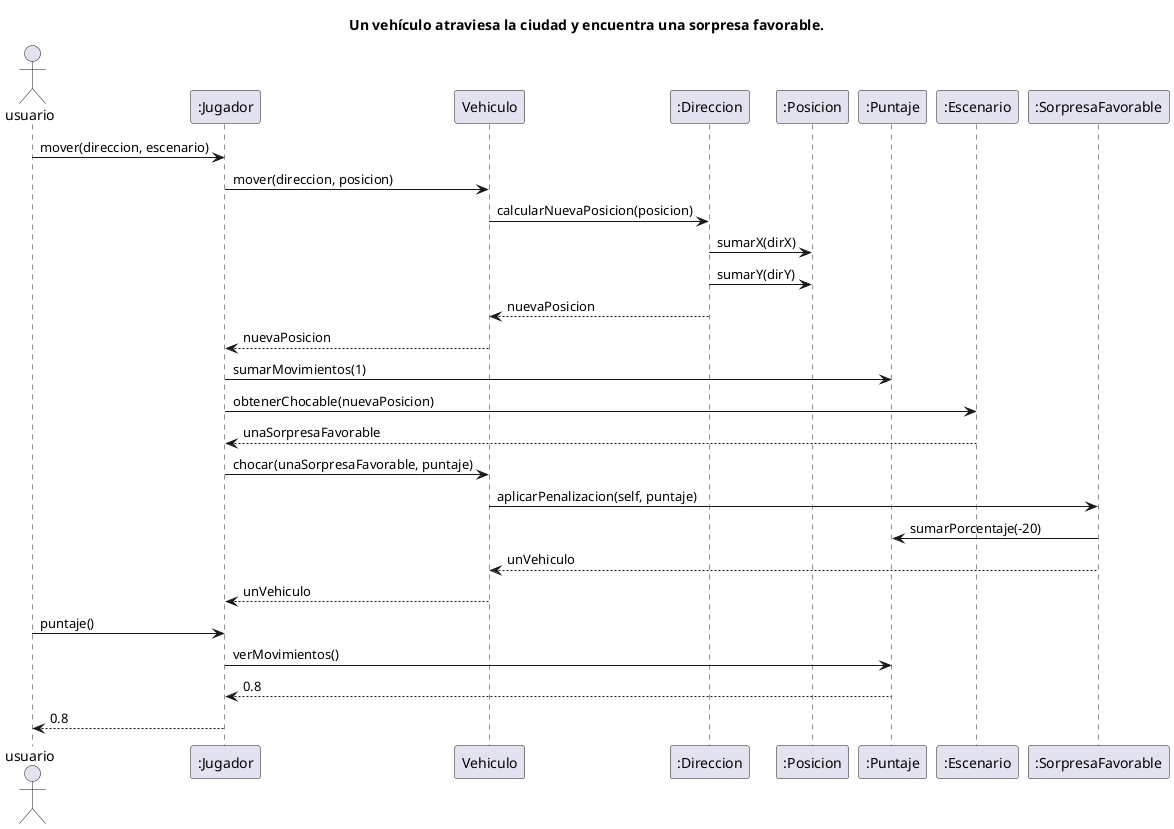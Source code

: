 @startuml
title Un vehículo atraviesa la ciudad y encuentra una sorpresa favorable.
Actor usuario

"usuario" -> ":Jugador": mover(direccion, escenario)
":Jugador" -> "Vehiculo": mover(direccion, posicion)
"Vehiculo" -> ":Direccion": calcularNuevaPosicion(posicion)
":Direccion" -> ":Posicion": sumarX(dirX)
":Direccion" -> ":Posicion": sumarY(dirY)
":Direccion" --> "Vehiculo": nuevaPosicion
"Vehiculo" --> ":Jugador": nuevaPosicion
":Jugador" -> ":Puntaje": sumarMovimientos(1)
":Jugador" -> ":Escenario": obtenerChocable(nuevaPosicion)
":Escenario" --> ":Jugador": unaSorpresaFavorable
":Jugador" -> "Vehiculo": chocar(unaSorpresaFavorable, puntaje)
"Vehiculo" -> ":SorpresaFavorable": aplicarPenalizacion(self, puntaje)
":SorpresaFavorable" -> ":Puntaje" : sumarPorcentaje(-20)
":SorpresaFavorable" --> "Vehiculo" : unVehiculo
"Vehiculo" --> ":Jugador" : unVehiculo

"usuario" -> ":Jugador": puntaje()
":Jugador" -> ":Puntaje": verMovimientos()
return 0.8
":Jugador" --> "usuario" : 0.8

@enduml